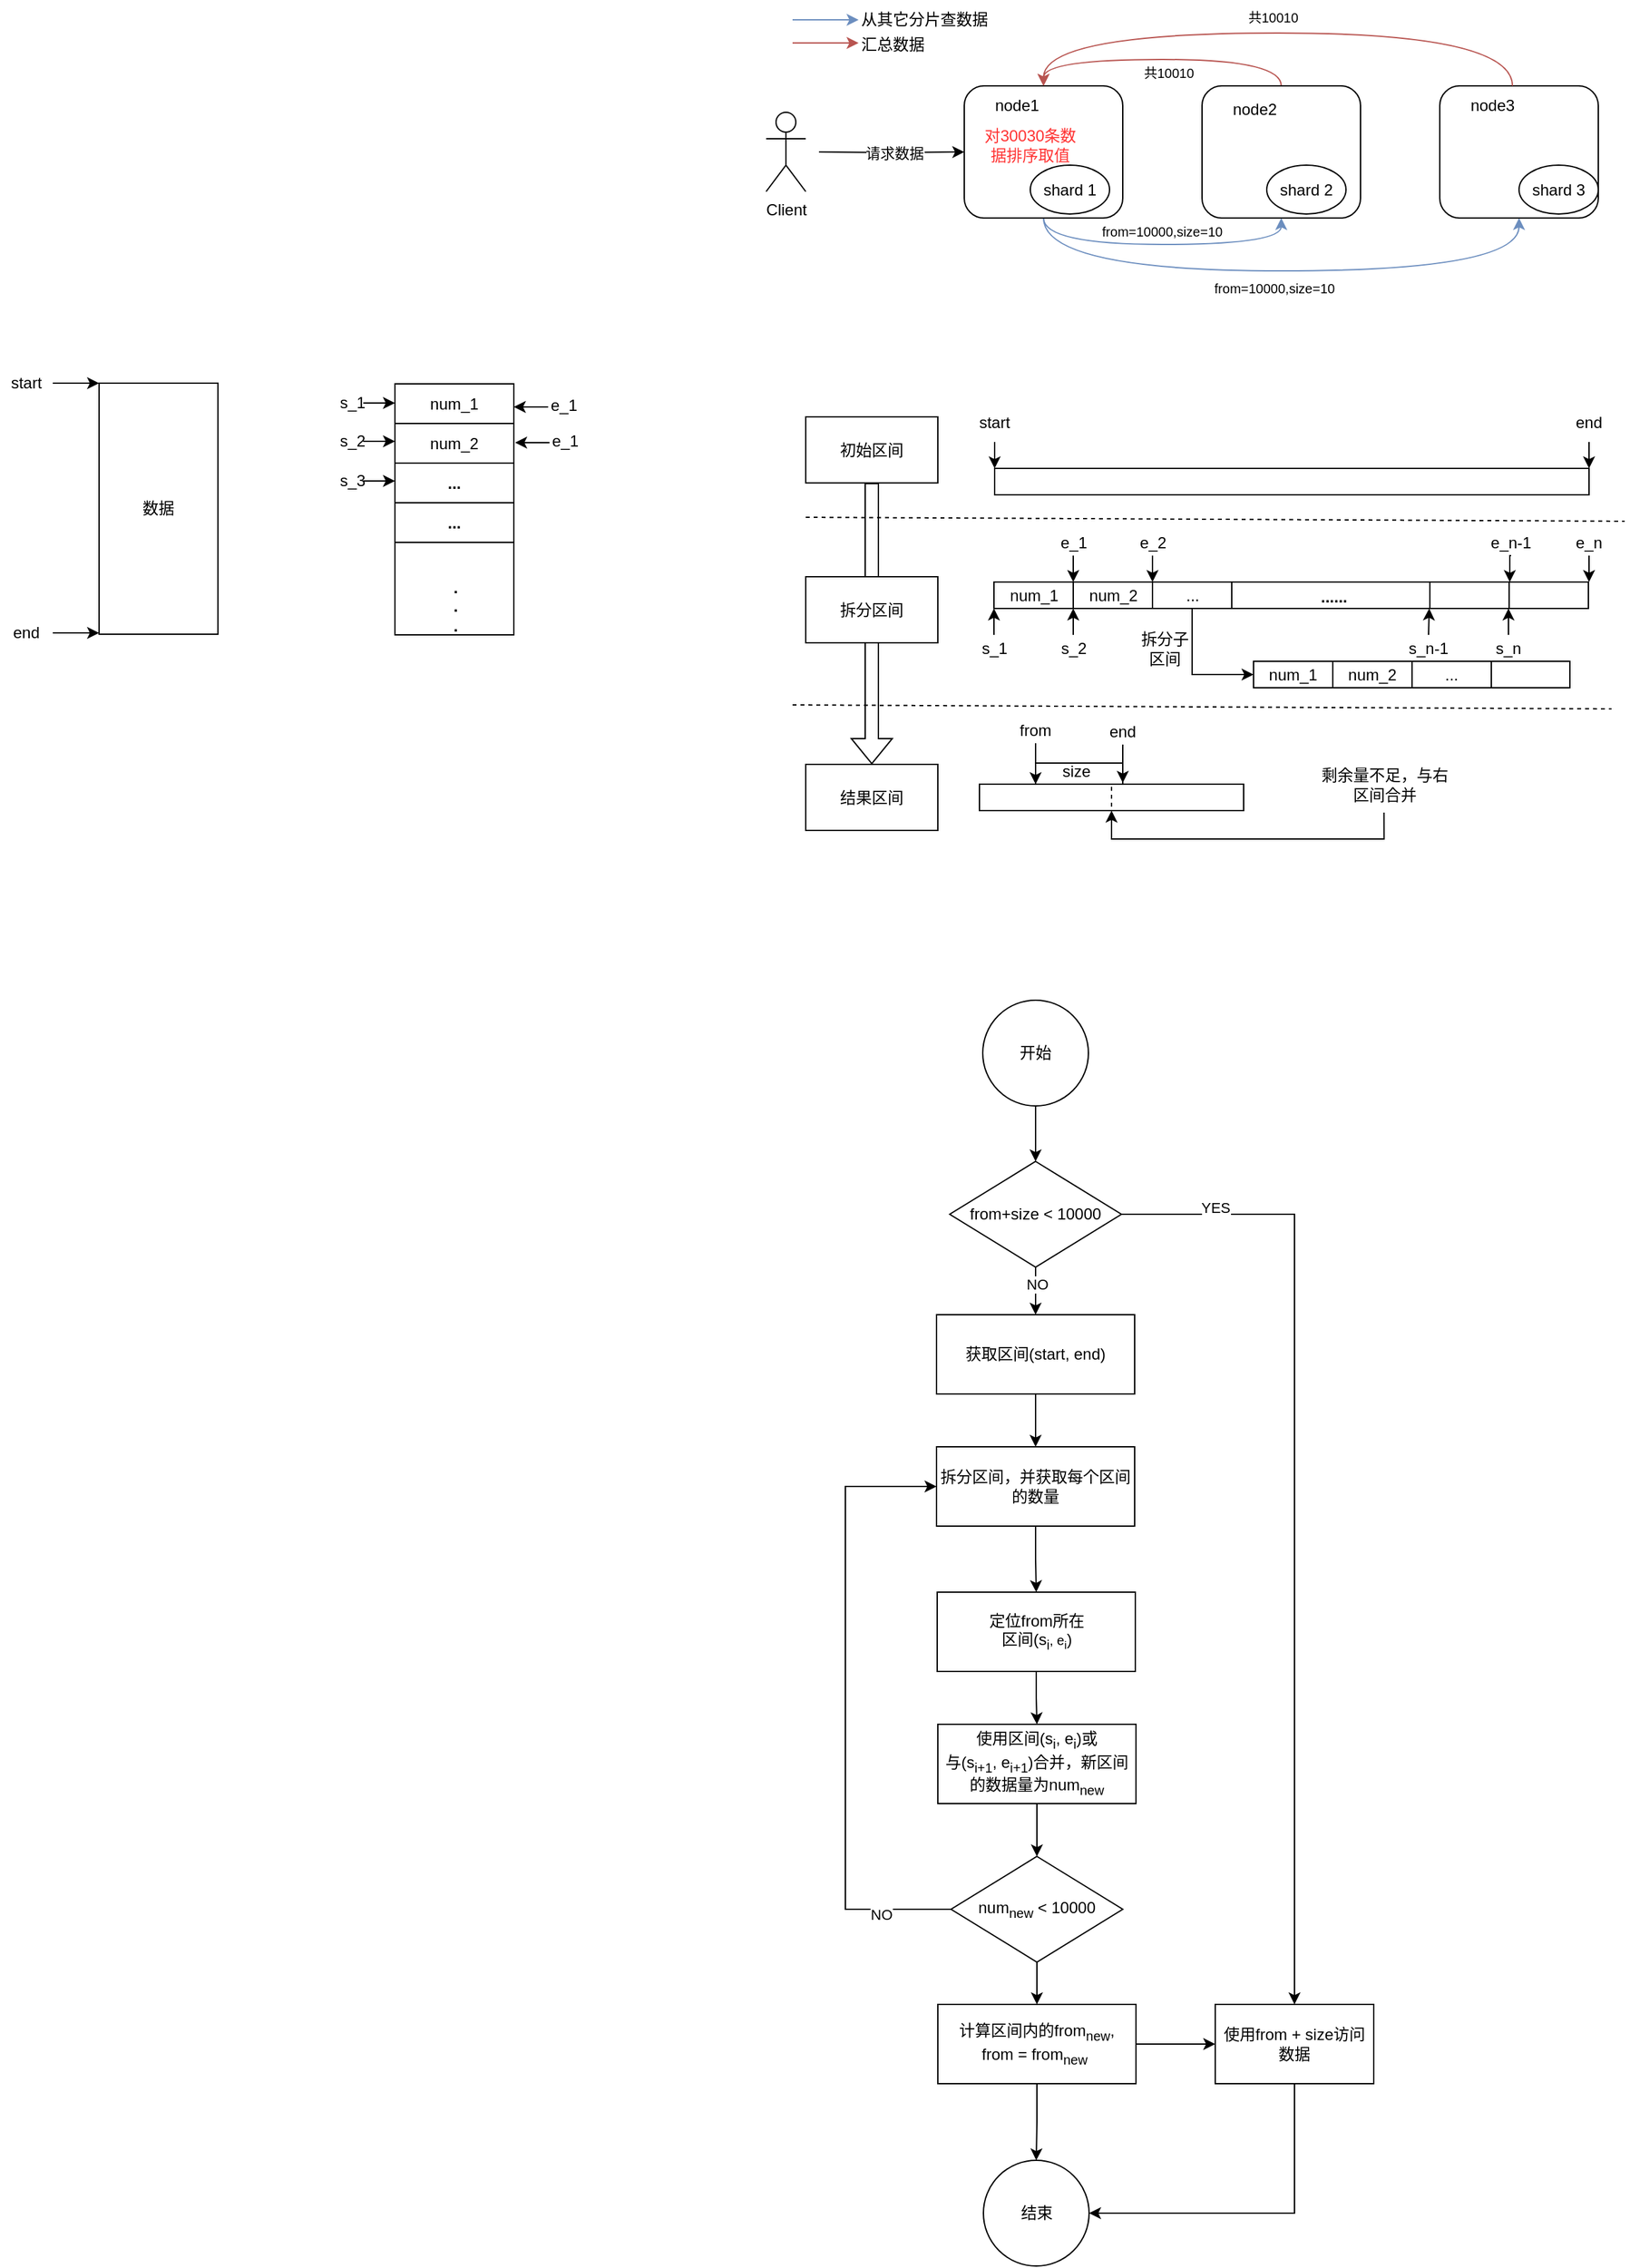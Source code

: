 <mxfile version="22.0.8" type="github">
  <diagram name="第 1 页" id="8FPrmTddwd09_mkY2v40">
    <mxGraphModel dx="2040" dy="789" grid="1" gridSize="10" guides="1" tooltips="1" connect="1" arrows="1" fold="1" page="1" pageScale="1" pageWidth="827" pageHeight="1169" math="0" shadow="0">
      <root>
        <mxCell id="0" />
        <mxCell id="1" parent="0" />
        <mxCell id="2IVX20pnwpZ9648MfqDt-58" value="" style="rounded=0;whiteSpace=wrap;html=1;dashed=1;" vertex="1" parent="1">
          <mxGeometry x="191.5" y="748.5" width="100" height="20" as="geometry" />
        </mxCell>
        <mxCell id="2IVX20pnwpZ9648MfqDt-52" value="" style="rounded=0;whiteSpace=wrap;html=1;fillColor=none;" vertex="1" parent="1">
          <mxGeometry x="191.5" y="748.5" width="200" height="20" as="geometry" />
        </mxCell>
        <mxCell id="2IVX20pnwpZ9648MfqDt-19" style="edgeStyle=orthogonalEdgeStyle;orthogonalLoop=1;jettySize=auto;html=1;exitX=0.5;exitY=1;exitDx=0;exitDy=0;entryX=0.5;entryY=1;entryDx=0;entryDy=0;curved=1;fillColor=#dae8fc;strokeColor=#6c8ebf;" edge="1" parent="1" source="2IVX20pnwpZ9648MfqDt-5" target="2IVX20pnwpZ9648MfqDt-9">
          <mxGeometry relative="1" as="geometry" />
        </mxCell>
        <mxCell id="2IVX20pnwpZ9648MfqDt-20" style="edgeStyle=orthogonalEdgeStyle;orthogonalLoop=1;jettySize=auto;html=1;exitX=0.5;exitY=1;exitDx=0;exitDy=0;entryX=0.5;entryY=1;entryDx=0;entryDy=0;curved=1;fillColor=#dae8fc;strokeColor=#6c8ebf;" edge="1" parent="1" source="2IVX20pnwpZ9648MfqDt-5" target="2IVX20pnwpZ9648MfqDt-12">
          <mxGeometry relative="1" as="geometry">
            <Array as="points">
              <mxPoint x="240" y="360" />
              <mxPoint x="600" y="360" />
            </Array>
          </mxGeometry>
        </mxCell>
        <mxCell id="2IVX20pnwpZ9648MfqDt-5" value="" style="rounded=1;whiteSpace=wrap;html=1;" vertex="1" parent="1">
          <mxGeometry x="180" y="220" width="120" height="100" as="geometry" />
        </mxCell>
        <mxCell id="2IVX20pnwpZ9648MfqDt-6" value="node1" style="text;html=1;strokeColor=none;fillColor=none;align=center;verticalAlign=middle;whiteSpace=wrap;rounded=0;" vertex="1" parent="1">
          <mxGeometry x="190" y="220" width="60" height="30" as="geometry" />
        </mxCell>
        <mxCell id="2IVX20pnwpZ9648MfqDt-21" style="edgeStyle=orthogonalEdgeStyle;orthogonalLoop=1;jettySize=auto;html=1;exitX=0.5;exitY=0;exitDx=0;exitDy=0;entryX=0.5;entryY=0;entryDx=0;entryDy=0;curved=1;fillColor=#f8cecc;strokeColor=#b85450;" edge="1" parent="1" source="2IVX20pnwpZ9648MfqDt-9" target="2IVX20pnwpZ9648MfqDt-5">
          <mxGeometry relative="1" as="geometry" />
        </mxCell>
        <mxCell id="2IVX20pnwpZ9648MfqDt-9" value="" style="rounded=1;whiteSpace=wrap;html=1;" vertex="1" parent="1">
          <mxGeometry x="360" y="220" width="120" height="100" as="geometry" />
        </mxCell>
        <mxCell id="2IVX20pnwpZ9648MfqDt-10" value="node2" style="text;html=1;strokeColor=none;fillColor=none;align=center;verticalAlign=middle;whiteSpace=wrap;rounded=0;" vertex="1" parent="1">
          <mxGeometry x="370" y="223" width="60" height="30" as="geometry" />
        </mxCell>
        <mxCell id="2IVX20pnwpZ9648MfqDt-12" value="" style="rounded=1;whiteSpace=wrap;html=1;" vertex="1" parent="1">
          <mxGeometry x="540" y="220" width="120" height="100" as="geometry" />
        </mxCell>
        <mxCell id="2IVX20pnwpZ9648MfqDt-22" style="edgeStyle=orthogonalEdgeStyle;orthogonalLoop=1;jettySize=auto;html=1;exitX=0.75;exitY=0;exitDx=0;exitDy=0;curved=1;fillColor=#f8cecc;strokeColor=#b85450;" edge="1" parent="1" source="2IVX20pnwpZ9648MfqDt-13">
          <mxGeometry relative="1" as="geometry">
            <mxPoint x="240" y="220" as="targetPoint" />
            <Array as="points">
              <mxPoint x="595" y="180" />
              <mxPoint x="240" y="180" />
            </Array>
          </mxGeometry>
        </mxCell>
        <mxCell id="2IVX20pnwpZ9648MfqDt-13" value="node3" style="text;html=1;strokeColor=none;fillColor=none;align=center;verticalAlign=middle;whiteSpace=wrap;rounded=0;" vertex="1" parent="1">
          <mxGeometry x="550" y="220" width="60" height="30" as="geometry" />
        </mxCell>
        <mxCell id="2IVX20pnwpZ9648MfqDt-16" style="edgeStyle=orthogonalEdgeStyle;rounded=0;orthogonalLoop=1;jettySize=auto;html=1;exitX=1;exitY=0.5;exitDx=0;exitDy=0;entryX=0;entryY=0.5;entryDx=0;entryDy=0;" edge="1" parent="1" target="2IVX20pnwpZ9648MfqDt-5">
          <mxGeometry relative="1" as="geometry">
            <mxPoint x="70" y="270" as="sourcePoint" />
          </mxGeometry>
        </mxCell>
        <mxCell id="2IVX20pnwpZ9648MfqDt-17" value="请求数据" style="edgeLabel;html=1;align=center;verticalAlign=middle;resizable=0;points=[];" vertex="1" connectable="0" parent="2IVX20pnwpZ9648MfqDt-16">
          <mxGeometry y="-1" relative="1" as="geometry">
            <mxPoint as="offset" />
          </mxGeometry>
        </mxCell>
        <mxCell id="2IVX20pnwpZ9648MfqDt-18" value="Client" style="shape=umlActor;verticalLabelPosition=bottom;verticalAlign=top;html=1;outlineConnect=0;" vertex="1" parent="1">
          <mxGeometry x="30" y="240" width="30" height="60" as="geometry" />
        </mxCell>
        <mxCell id="2IVX20pnwpZ9648MfqDt-26" style="edgeStyle=orthogonalEdgeStyle;rounded=0;orthogonalLoop=1;jettySize=auto;html=1;exitX=1;exitY=0;exitDx=0;exitDy=0;entryX=0;entryY=0;entryDx=0;entryDy=0;fillColor=#dae8fc;strokeColor=#6c8ebf;" edge="1" parent="1" source="2IVX20pnwpZ9648MfqDt-24" target="2IVX20pnwpZ9648MfqDt-25">
          <mxGeometry relative="1" as="geometry">
            <Array as="points">
              <mxPoint x="80" y="170" />
              <mxPoint x="80" y="170" />
            </Array>
          </mxGeometry>
        </mxCell>
        <mxCell id="2IVX20pnwpZ9648MfqDt-27" style="edgeStyle=orthogonalEdgeStyle;rounded=0;orthogonalLoop=1;jettySize=auto;html=1;exitX=1;exitY=0.25;exitDx=0;exitDy=0;entryX=0;entryY=0.25;entryDx=0;entryDy=0;fillColor=#f8cecc;strokeColor=#b85450;" edge="1" parent="1" source="2IVX20pnwpZ9648MfqDt-24" target="2IVX20pnwpZ9648MfqDt-25">
          <mxGeometry relative="1" as="geometry" />
        </mxCell>
        <mxCell id="2IVX20pnwpZ9648MfqDt-24" value="" style="rounded=0;whiteSpace=wrap;html=1;fillColor=none;strokeColor=none;" vertex="1" parent="1">
          <mxGeometry x="-20" y="170" width="70" height="70" as="geometry" />
        </mxCell>
        <mxCell id="2IVX20pnwpZ9648MfqDt-25" value="" style="rounded=0;whiteSpace=wrap;html=1;fillColor=none;strokeColor=none;" vertex="1" parent="1">
          <mxGeometry x="100" y="170" width="70" height="70" as="geometry" />
        </mxCell>
        <mxCell id="2IVX20pnwpZ9648MfqDt-29" value="从其它分片查数据" style="text;html=1;strokeColor=none;fillColor=none;align=left;verticalAlign=middle;whiteSpace=wrap;rounded=0;" vertex="1" parent="1">
          <mxGeometry x="100" y="155" width="110" height="30" as="geometry" />
        </mxCell>
        <mxCell id="2IVX20pnwpZ9648MfqDt-30" value="汇总数据" style="text;html=1;strokeColor=none;fillColor=none;align=left;verticalAlign=middle;whiteSpace=wrap;rounded=0;" vertex="1" parent="1">
          <mxGeometry x="100" y="174" width="110" height="30" as="geometry" />
        </mxCell>
        <mxCell id="2IVX20pnwpZ9648MfqDt-33" value="&lt;font style=&quot;font-size: 10px;&quot;&gt;from=10000,size=10&lt;/font&gt;" style="text;html=1;strokeColor=none;fillColor=none;align=center;verticalAlign=middle;whiteSpace=wrap;rounded=0;fontSize=10;" vertex="1" parent="1">
          <mxGeometry x="275" y="317" width="110" height="26" as="geometry" />
        </mxCell>
        <mxCell id="2IVX20pnwpZ9648MfqDt-34" value="&lt;font style=&quot;font-size: 10px;&quot;&gt;from=10000,size=10&lt;/font&gt;" style="text;html=1;strokeColor=none;fillColor=none;align=center;verticalAlign=middle;whiteSpace=wrap;rounded=0;fontSize=10;" vertex="1" parent="1">
          <mxGeometry x="360" y="360" width="110" height="26" as="geometry" />
        </mxCell>
        <mxCell id="2IVX20pnwpZ9648MfqDt-35" value="共10010" style="text;html=1;strokeColor=none;fillColor=none;align=center;verticalAlign=middle;whiteSpace=wrap;rounded=0;fontSize=10;" vertex="1" parent="1">
          <mxGeometry x="359" y="155" width="110" height="26" as="geometry" />
        </mxCell>
        <mxCell id="2IVX20pnwpZ9648MfqDt-36" value="&lt;font style=&quot;font-size: 10px;&quot;&gt;共10010&lt;/font&gt;" style="text;html=1;strokeColor=none;fillColor=none;align=center;verticalAlign=middle;whiteSpace=wrap;rounded=0;fontSize=10;" vertex="1" parent="1">
          <mxGeometry x="280" y="197" width="110" height="26" as="geometry" />
        </mxCell>
        <mxCell id="2IVX20pnwpZ9648MfqDt-37" value="shard 1" style="ellipse;whiteSpace=wrap;html=1;" vertex="1" parent="1">
          <mxGeometry x="230" y="280" width="60" height="37" as="geometry" />
        </mxCell>
        <mxCell id="2IVX20pnwpZ9648MfqDt-38" value="shard 2" style="ellipse;whiteSpace=wrap;html=1;" vertex="1" parent="1">
          <mxGeometry x="409" y="280" width="60" height="37" as="geometry" />
        </mxCell>
        <mxCell id="2IVX20pnwpZ9648MfqDt-39" value="shard 3" style="ellipse;whiteSpace=wrap;html=1;" vertex="1" parent="1">
          <mxGeometry x="600" y="280" width="60" height="37" as="geometry" />
        </mxCell>
        <mxCell id="2IVX20pnwpZ9648MfqDt-41" value="对30030条数据排序取值" style="text;html=1;strokeColor=none;fillColor=none;align=center;verticalAlign=middle;whiteSpace=wrap;rounded=0;fontColor=#FF3333;" vertex="1" parent="1">
          <mxGeometry x="190" y="250" width="80" height="30" as="geometry" />
        </mxCell>
        <mxCell id="2IVX20pnwpZ9648MfqDt-42" value="" style="rounded=0;whiteSpace=wrap;html=1;" vertex="1" parent="1">
          <mxGeometry x="203" y="509.5" width="450" height="20" as="geometry" />
        </mxCell>
        <mxCell id="2IVX20pnwpZ9648MfqDt-45" style="edgeStyle=orthogonalEdgeStyle;rounded=0;orthogonalLoop=1;jettySize=auto;html=1;exitX=0.5;exitY=1;exitDx=0;exitDy=0;entryX=0;entryY=0;entryDx=0;entryDy=0;" edge="1" parent="1" source="2IVX20pnwpZ9648MfqDt-43" target="2IVX20pnwpZ9648MfqDt-42">
          <mxGeometry relative="1" as="geometry" />
        </mxCell>
        <mxCell id="2IVX20pnwpZ9648MfqDt-43" value="start" style="text;html=1;strokeColor=none;fillColor=none;align=center;verticalAlign=middle;whiteSpace=wrap;rounded=0;" vertex="1" parent="1">
          <mxGeometry x="173" y="459.5" width="60" height="30" as="geometry" />
        </mxCell>
        <mxCell id="2IVX20pnwpZ9648MfqDt-46" style="edgeStyle=orthogonalEdgeStyle;rounded=0;orthogonalLoop=1;jettySize=auto;html=1;exitX=0.5;exitY=1;exitDx=0;exitDy=0;entryX=1;entryY=0;entryDx=0;entryDy=0;" edge="1" parent="1" source="2IVX20pnwpZ9648MfqDt-44" target="2IVX20pnwpZ9648MfqDt-42">
          <mxGeometry relative="1" as="geometry" />
        </mxCell>
        <mxCell id="2IVX20pnwpZ9648MfqDt-44" value="end" style="text;html=1;strokeColor=none;fillColor=none;align=center;verticalAlign=middle;whiteSpace=wrap;rounded=0;" vertex="1" parent="1">
          <mxGeometry x="623" y="459.5" width="60" height="30" as="geometry" />
        </mxCell>
        <mxCell id="2IVX20pnwpZ9648MfqDt-50" style="edgeStyle=orthogonalEdgeStyle;rounded=0;orthogonalLoop=1;jettySize=auto;html=1;exitX=0.5;exitY=1;exitDx=0;exitDy=0;entryX=1;entryY=0;entryDx=0;entryDy=0;" edge="1" parent="1" source="2IVX20pnwpZ9648MfqDt-51">
          <mxGeometry relative="1" as="geometry">
            <mxPoint x="653" y="595.5" as="targetPoint" />
          </mxGeometry>
        </mxCell>
        <mxCell id="2IVX20pnwpZ9648MfqDt-51" value="e_n" style="text;html=1;strokeColor=none;fillColor=none;align=center;verticalAlign=middle;whiteSpace=wrap;rounded=0;" vertex="1" parent="1">
          <mxGeometry x="623" y="555.5" width="60" height="20" as="geometry" />
        </mxCell>
        <mxCell id="2IVX20pnwpZ9648MfqDt-251" style="edgeStyle=orthogonalEdgeStyle;rounded=0;orthogonalLoop=1;jettySize=auto;html=1;exitX=0.5;exitY=1;exitDx=0;exitDy=0;entryX=0.5;entryY=1;entryDx=0;entryDy=0;" edge="1" parent="1" source="2IVX20pnwpZ9648MfqDt-57" target="2IVX20pnwpZ9648MfqDt-52">
          <mxGeometry relative="1" as="geometry" />
        </mxCell>
        <mxCell id="2IVX20pnwpZ9648MfqDt-57" value="剩余量不足，与右区间合并" style="text;html=1;strokeColor=none;fillColor=none;align=center;verticalAlign=middle;whiteSpace=wrap;rounded=0;" vertex="1" parent="1">
          <mxGeometry x="445.5" y="728.5" width="104.5" height="41.5" as="geometry" />
        </mxCell>
        <mxCell id="2IVX20pnwpZ9648MfqDt-64" style="edgeStyle=orthogonalEdgeStyle;rounded=0;orthogonalLoop=1;jettySize=auto;html=1;exitX=0.5;exitY=0;exitDx=0;exitDy=0;entryX=0;entryY=1;entryDx=0;entryDy=0;" edge="1" parent="1" source="2IVX20pnwpZ9648MfqDt-65">
          <mxGeometry relative="1" as="geometry">
            <mxPoint x="592" y="615.5" as="targetPoint" />
          </mxGeometry>
        </mxCell>
        <mxCell id="2IVX20pnwpZ9648MfqDt-65" value="s_n" style="text;html=1;strokeColor=none;fillColor=none;align=center;verticalAlign=middle;whiteSpace=wrap;rounded=0;" vertex="1" parent="1">
          <mxGeometry x="577" y="635.5" width="30" height="20" as="geometry" />
        </mxCell>
        <mxCell id="2IVX20pnwpZ9648MfqDt-72" style="edgeStyle=orthogonalEdgeStyle;rounded=0;orthogonalLoop=1;jettySize=auto;html=1;exitX=0.5;exitY=1;exitDx=0;exitDy=0;entryX=0;entryY=0;entryDx=0;entryDy=0;" edge="1" parent="1" source="2IVX20pnwpZ9648MfqDt-73">
          <mxGeometry relative="1" as="geometry">
            <mxPoint x="593" y="595.5" as="targetPoint" />
          </mxGeometry>
        </mxCell>
        <mxCell id="2IVX20pnwpZ9648MfqDt-73" value="e_n-1" style="text;html=1;strokeColor=none;fillColor=none;align=center;verticalAlign=middle;whiteSpace=wrap;rounded=0;" vertex="1" parent="1">
          <mxGeometry x="576" y="555.5" width="36" height="20" as="geometry" />
        </mxCell>
        <mxCell id="2IVX20pnwpZ9648MfqDt-78" value="数据" style="rounded=0;whiteSpace=wrap;html=1;" vertex="1" parent="1">
          <mxGeometry x="-475" y="445" width="90" height="190" as="geometry" />
        </mxCell>
        <mxCell id="2IVX20pnwpZ9648MfqDt-80" style="edgeStyle=orthogonalEdgeStyle;rounded=0;orthogonalLoop=1;jettySize=auto;html=1;exitX=1;exitY=0.5;exitDx=0;exitDy=0;entryX=0;entryY=0;entryDx=0;entryDy=0;" edge="1" parent="1" source="2IVX20pnwpZ9648MfqDt-79" target="2IVX20pnwpZ9648MfqDt-78">
          <mxGeometry relative="1" as="geometry" />
        </mxCell>
        <mxCell id="2IVX20pnwpZ9648MfqDt-79" value="start" style="text;html=1;strokeColor=none;fillColor=none;align=center;verticalAlign=middle;whiteSpace=wrap;rounded=0;" vertex="1" parent="1">
          <mxGeometry x="-550" y="430" width="40" height="30" as="geometry" />
        </mxCell>
        <mxCell id="2IVX20pnwpZ9648MfqDt-81" style="edgeStyle=orthogonalEdgeStyle;rounded=0;orthogonalLoop=1;jettySize=auto;html=1;exitX=1;exitY=0.5;exitDx=0;exitDy=0;entryX=0;entryY=0;entryDx=0;entryDy=0;" edge="1" parent="1" source="2IVX20pnwpZ9648MfqDt-82">
          <mxGeometry relative="1" as="geometry">
            <mxPoint x="-475" y="634" as="targetPoint" />
          </mxGeometry>
        </mxCell>
        <mxCell id="2IVX20pnwpZ9648MfqDt-82" value="end" style="text;html=1;strokeColor=none;fillColor=none;align=center;verticalAlign=middle;whiteSpace=wrap;rounded=0;" vertex="1" parent="1">
          <mxGeometry x="-550" y="619" width="40" height="30" as="geometry" />
        </mxCell>
        <mxCell id="2IVX20pnwpZ9648MfqDt-83" value="" style="rounded=0;whiteSpace=wrap;html=1;" vertex="1" parent="1">
          <mxGeometry x="-251" y="445.5" width="90" height="190" as="geometry" />
        </mxCell>
        <mxCell id="2IVX20pnwpZ9648MfqDt-90" value="num_1" style="rounded=0;whiteSpace=wrap;html=1;" vertex="1" parent="1">
          <mxGeometry x="-251" y="445.5" width="90" height="30" as="geometry" />
        </mxCell>
        <mxCell id="2IVX20pnwpZ9648MfqDt-93" value="e_1" style="text;html=1;strokeColor=none;fillColor=none;align=center;verticalAlign=middle;whiteSpace=wrap;rounded=0;" vertex="1" parent="1">
          <mxGeometry x="-135" y="452" width="24" height="20" as="geometry" />
        </mxCell>
        <mxCell id="2IVX20pnwpZ9648MfqDt-94" style="edgeStyle=orthogonalEdgeStyle;rounded=0;orthogonalLoop=1;jettySize=auto;html=1;entryX=1;entryY=0.118;entryDx=0;entryDy=0;entryPerimeter=0;" edge="1" parent="1">
          <mxGeometry relative="1" as="geometry">
            <mxPoint x="-135" y="463" as="sourcePoint" />
            <mxPoint x="-161" y="462.92" as="targetPoint" />
          </mxGeometry>
        </mxCell>
        <mxCell id="2IVX20pnwpZ9648MfqDt-95" value="num_2" style="rounded=0;whiteSpace=wrap;html=1;" vertex="1" parent="1">
          <mxGeometry x="-251" y="475.5" width="90" height="30" as="geometry" />
        </mxCell>
        <mxCell id="2IVX20pnwpZ9648MfqDt-102" value="..." style="rounded=0;whiteSpace=wrap;html=1;fontStyle=1" vertex="1" parent="1">
          <mxGeometry x="-251" y="505.5" width="90" height="30" as="geometry" />
        </mxCell>
        <mxCell id="2IVX20pnwpZ9648MfqDt-103" value=".&lt;br&gt;.&lt;br&gt;." style="text;html=1;strokeColor=none;fillColor=none;align=center;verticalAlign=middle;whiteSpace=wrap;rounded=0;fontStyle=1" vertex="1" parent="1">
          <mxGeometry x="-235" y="599" width="60" height="30" as="geometry" />
        </mxCell>
        <mxCell id="2IVX20pnwpZ9648MfqDt-104" value="..." style="rounded=0;whiteSpace=wrap;html=1;fontStyle=1" vertex="1" parent="1">
          <mxGeometry x="-251" y="535.5" width="90" height="30" as="geometry" />
        </mxCell>
        <mxCell id="2IVX20pnwpZ9648MfqDt-84" style="edgeStyle=orthogonalEdgeStyle;rounded=0;orthogonalLoop=1;jettySize=auto;html=1;entryX=0;entryY=0;entryDx=0;entryDy=0;jumpSize=4;" edge="1" parent="1">
          <mxGeometry relative="1" as="geometry">
            <mxPoint x="-275" y="460" as="sourcePoint" />
            <mxPoint x="-251" y="459.5" as="targetPoint" />
          </mxGeometry>
        </mxCell>
        <mxCell id="2IVX20pnwpZ9648MfqDt-85" value="s_1" style="text;html=1;strokeColor=none;fillColor=none;align=center;verticalAlign=middle;whiteSpace=wrap;rounded=0;container=0;" vertex="1" parent="1">
          <mxGeometry x="-295" y="444.5" width="24" height="30" as="geometry" />
        </mxCell>
        <mxCell id="2IVX20pnwpZ9648MfqDt-106" style="edgeStyle=orthogonalEdgeStyle;rounded=0;orthogonalLoop=1;jettySize=auto;html=1;entryX=0;entryY=0;entryDx=0;entryDy=0;jumpSize=4;" edge="1" parent="1">
          <mxGeometry relative="1" as="geometry">
            <mxPoint x="-275" y="489" as="sourcePoint" />
            <mxPoint x="-251" y="489" as="targetPoint" />
          </mxGeometry>
        </mxCell>
        <mxCell id="2IVX20pnwpZ9648MfqDt-107" value="s_2" style="text;html=1;strokeColor=none;fillColor=none;align=center;verticalAlign=middle;whiteSpace=wrap;rounded=0;container=0;" vertex="1" parent="1">
          <mxGeometry x="-295" y="473.5" width="24" height="30" as="geometry" />
        </mxCell>
        <mxCell id="2IVX20pnwpZ9648MfqDt-108" style="edgeStyle=orthogonalEdgeStyle;rounded=0;orthogonalLoop=1;jettySize=auto;html=1;entryX=0;entryY=0;entryDx=0;entryDy=0;jumpSize=4;" edge="1" parent="1">
          <mxGeometry relative="1" as="geometry">
            <mxPoint x="-275" y="519" as="sourcePoint" />
            <mxPoint x="-251" y="519" as="targetPoint" />
          </mxGeometry>
        </mxCell>
        <mxCell id="2IVX20pnwpZ9648MfqDt-109" value="s_3" style="text;html=1;strokeColor=none;fillColor=none;align=center;verticalAlign=middle;whiteSpace=wrap;rounded=0;container=0;" vertex="1" parent="1">
          <mxGeometry x="-295" y="503.5" width="24" height="30" as="geometry" />
        </mxCell>
        <mxCell id="2IVX20pnwpZ9648MfqDt-110" value="e_1" style="text;html=1;strokeColor=none;fillColor=none;align=center;verticalAlign=middle;whiteSpace=wrap;rounded=0;" vertex="1" parent="1">
          <mxGeometry x="-134" y="479" width="24" height="20" as="geometry" />
        </mxCell>
        <mxCell id="2IVX20pnwpZ9648MfqDt-111" style="edgeStyle=orthogonalEdgeStyle;rounded=0;orthogonalLoop=1;jettySize=auto;html=1;entryX=1;entryY=0.118;entryDx=0;entryDy=0;entryPerimeter=0;" edge="1" parent="1">
          <mxGeometry relative="1" as="geometry">
            <mxPoint x="-134" y="490" as="sourcePoint" />
            <mxPoint x="-160" y="489.92" as="targetPoint" />
          </mxGeometry>
        </mxCell>
        <mxCell id="2IVX20pnwpZ9648MfqDt-112" style="edgeStyle=orthogonalEdgeStyle;rounded=0;orthogonalLoop=1;jettySize=auto;html=1;exitX=0.5;exitY=0;exitDx=0;exitDy=0;entryX=0;entryY=1;entryDx=0;entryDy=0;" edge="1" parent="1" source="2IVX20pnwpZ9648MfqDt-113">
          <mxGeometry relative="1" as="geometry">
            <mxPoint x="532" y="615.5" as="targetPoint" />
          </mxGeometry>
        </mxCell>
        <mxCell id="2IVX20pnwpZ9648MfqDt-113" value="s_n-1" style="text;html=1;strokeColor=none;fillColor=none;align=center;verticalAlign=middle;whiteSpace=wrap;rounded=0;" vertex="1" parent="1">
          <mxGeometry x="514" y="635.5" width="35" height="20" as="geometry" />
        </mxCell>
        <mxCell id="2IVX20pnwpZ9648MfqDt-114" value="" style="rounded=0;whiteSpace=wrap;html=1;" vertex="1" parent="1">
          <mxGeometry x="202.5" y="595.5" width="450" height="20" as="geometry" />
        </mxCell>
        <mxCell id="2IVX20pnwpZ9648MfqDt-117" value="num_1" style="rounded=0;whiteSpace=wrap;html=1;" vertex="1" parent="1">
          <mxGeometry x="202.5" y="595.5" width="60" height="20" as="geometry" />
        </mxCell>
        <mxCell id="2IVX20pnwpZ9648MfqDt-118" style="edgeStyle=orthogonalEdgeStyle;rounded=0;orthogonalLoop=1;jettySize=auto;html=1;exitX=0.5;exitY=0;exitDx=0;exitDy=0;entryX=0;entryY=1;entryDx=0;entryDy=0;" edge="1" parent="1" source="2IVX20pnwpZ9648MfqDt-119" target="2IVX20pnwpZ9648MfqDt-117">
          <mxGeometry relative="1" as="geometry" />
        </mxCell>
        <mxCell id="2IVX20pnwpZ9648MfqDt-119" value="s_1" style="text;html=1;strokeColor=none;fillColor=none;align=center;verticalAlign=middle;whiteSpace=wrap;rounded=0;" vertex="1" parent="1">
          <mxGeometry x="187.5" y="635.5" width="30" height="20" as="geometry" />
        </mxCell>
        <mxCell id="2IVX20pnwpZ9648MfqDt-120" style="edgeStyle=orthogonalEdgeStyle;rounded=0;orthogonalLoop=1;jettySize=auto;html=1;exitX=0.5;exitY=0;exitDx=0;exitDy=0;entryX=0;entryY=1;entryDx=0;entryDy=0;" edge="1" parent="1" source="2IVX20pnwpZ9648MfqDt-121">
          <mxGeometry relative="1" as="geometry">
            <mxPoint x="262.5" y="615.5" as="targetPoint" />
          </mxGeometry>
        </mxCell>
        <mxCell id="2IVX20pnwpZ9648MfqDt-121" value="s_2" style="text;html=1;strokeColor=none;fillColor=none;align=center;verticalAlign=middle;whiteSpace=wrap;rounded=0;" vertex="1" parent="1">
          <mxGeometry x="247.5" y="635.5" width="30" height="20" as="geometry" />
        </mxCell>
        <mxCell id="2IVX20pnwpZ9648MfqDt-122" value="num_2" style="rounded=0;whiteSpace=wrap;html=1;" vertex="1" parent="1">
          <mxGeometry x="262.5" y="595.5" width="60" height="20" as="geometry" />
        </mxCell>
        <mxCell id="2IVX20pnwpZ9648MfqDt-123" style="edgeStyle=orthogonalEdgeStyle;rounded=0;orthogonalLoop=1;jettySize=auto;html=1;exitX=0.5;exitY=1;exitDx=0;exitDy=0;entryX=0;entryY=0;entryDx=0;entryDy=0;" edge="1" parent="1" source="2IVX20pnwpZ9648MfqDt-124">
          <mxGeometry relative="1" as="geometry">
            <mxPoint x="262.5" y="595.5" as="targetPoint" />
          </mxGeometry>
        </mxCell>
        <mxCell id="2IVX20pnwpZ9648MfqDt-124" value="e_1" style="text;html=1;strokeColor=none;fillColor=none;align=center;verticalAlign=middle;whiteSpace=wrap;rounded=0;" vertex="1" parent="1">
          <mxGeometry x="252.5" y="555.5" width="20" height="20" as="geometry" />
        </mxCell>
        <mxCell id="2IVX20pnwpZ9648MfqDt-125" style="edgeStyle=orthogonalEdgeStyle;rounded=0;orthogonalLoop=1;jettySize=auto;html=1;exitX=0.5;exitY=1;exitDx=0;exitDy=0;entryX=0;entryY=0;entryDx=0;entryDy=0;" edge="1" parent="1" source="2IVX20pnwpZ9648MfqDt-126">
          <mxGeometry relative="1" as="geometry">
            <mxPoint x="322.5" y="595.5" as="targetPoint" />
          </mxGeometry>
        </mxCell>
        <mxCell id="2IVX20pnwpZ9648MfqDt-126" value="e_2" style="text;html=1;strokeColor=none;fillColor=none;align=center;verticalAlign=middle;whiteSpace=wrap;rounded=0;" vertex="1" parent="1">
          <mxGeometry x="312.5" y="555.5" width="20" height="20" as="geometry" />
        </mxCell>
        <mxCell id="2IVX20pnwpZ9648MfqDt-130" value="&lt;b style=&quot;font-size: 12px;&quot;&gt;......&lt;/b&gt;" style="text;html=1;strokeColor=none;fillColor=none;align=center;verticalAlign=middle;whiteSpace=wrap;rounded=0;fontSize=12;" vertex="1" parent="1">
          <mxGeometry x="430" y="591.5" width="60" height="30" as="geometry" />
        </mxCell>
        <mxCell id="2IVX20pnwpZ9648MfqDt-133" value="" style="rounded=0;whiteSpace=wrap;html=1;" vertex="1" parent="1">
          <mxGeometry x="532.5" y="595.5" width="60" height="20" as="geometry" />
        </mxCell>
        <mxCell id="2IVX20pnwpZ9648MfqDt-142" style="edgeStyle=orthogonalEdgeStyle;rounded=0;orthogonalLoop=1;jettySize=auto;html=1;exitX=0.5;exitY=1;exitDx=0;exitDy=0;entryX=0;entryY=0.5;entryDx=0;entryDy=0;" edge="1" parent="1" source="2IVX20pnwpZ9648MfqDt-136" target="2IVX20pnwpZ9648MfqDt-138">
          <mxGeometry relative="1" as="geometry" />
        </mxCell>
        <mxCell id="2IVX20pnwpZ9648MfqDt-136" value="..." style="rounded=0;whiteSpace=wrap;html=1;" vertex="1" parent="1">
          <mxGeometry x="322.5" y="595.5" width="60" height="20" as="geometry" />
        </mxCell>
        <mxCell id="2IVX20pnwpZ9648MfqDt-138" value="num_1" style="rounded=0;whiteSpace=wrap;html=1;" vertex="1" parent="1">
          <mxGeometry x="399" y="655.5" width="60" height="20" as="geometry" />
        </mxCell>
        <mxCell id="2IVX20pnwpZ9648MfqDt-139" value="num_2" style="rounded=0;whiteSpace=wrap;html=1;" vertex="1" parent="1">
          <mxGeometry x="459" y="655.5" width="60" height="20" as="geometry" />
        </mxCell>
        <mxCell id="2IVX20pnwpZ9648MfqDt-140" value="" style="rounded=0;whiteSpace=wrap;html=1;" vertex="1" parent="1">
          <mxGeometry x="578.5" y="655.5" width="60" height="20" as="geometry" />
        </mxCell>
        <mxCell id="2IVX20pnwpZ9648MfqDt-141" value="..." style="rounded=0;whiteSpace=wrap;html=1;" vertex="1" parent="1">
          <mxGeometry x="519" y="655.5" width="60" height="20" as="geometry" />
        </mxCell>
        <mxCell id="2IVX20pnwpZ9648MfqDt-147" value="拆分子区间" style="text;html=1;strokeColor=none;fillColor=none;align=center;verticalAlign=middle;whiteSpace=wrap;rounded=0;" vertex="1" parent="1">
          <mxGeometry x="312" y="630.5" width="40" height="30" as="geometry" />
        </mxCell>
        <mxCell id="2IVX20pnwpZ9648MfqDt-203" style="edgeStyle=orthogonalEdgeStyle;rounded=0;orthogonalLoop=1;jettySize=auto;html=1;exitX=0.5;exitY=1;exitDx=0;exitDy=0;entryX=0.5;entryY=0;entryDx=0;entryDy=0;shape=flexArrow;" edge="1" parent="1" source="2IVX20pnwpZ9648MfqDt-200" target="2IVX20pnwpZ9648MfqDt-202">
          <mxGeometry relative="1" as="geometry" />
        </mxCell>
        <mxCell id="2IVX20pnwpZ9648MfqDt-200" value="初始区间" style="rounded=0;whiteSpace=wrap;html=1;" vertex="1" parent="1">
          <mxGeometry x="60" y="470.5" width="100" height="50" as="geometry" />
        </mxCell>
        <mxCell id="2IVX20pnwpZ9648MfqDt-201" value="拆分区间" style="rounded=0;whiteSpace=wrap;html=1;" vertex="1" parent="1">
          <mxGeometry x="60" y="591.5" width="100" height="50" as="geometry" />
        </mxCell>
        <mxCell id="2IVX20pnwpZ9648MfqDt-202" value="结果区间" style="rounded=0;whiteSpace=wrap;html=1;" vertex="1" parent="1">
          <mxGeometry x="60" y="733.5" width="100" height="50" as="geometry" />
        </mxCell>
        <mxCell id="2IVX20pnwpZ9648MfqDt-205" value="" style="endArrow=none;html=1;rounded=0;dashed=1;" edge="1" parent="1">
          <mxGeometry width="50" height="50" relative="1" as="geometry">
            <mxPoint x="60" y="546.5" as="sourcePoint" />
            <mxPoint x="680" y="549.5" as="targetPoint" />
          </mxGeometry>
        </mxCell>
        <mxCell id="2IVX20pnwpZ9648MfqDt-206" value="" style="endArrow=none;html=1;rounded=0;dashed=1;" edge="1" parent="1">
          <mxGeometry width="50" height="50" relative="1" as="geometry">
            <mxPoint x="50" y="688.5" as="sourcePoint" />
            <mxPoint x="670" y="691.5" as="targetPoint" />
          </mxGeometry>
        </mxCell>
        <mxCell id="2IVX20pnwpZ9648MfqDt-230" style="edgeStyle=orthogonalEdgeStyle;rounded=0;orthogonalLoop=1;jettySize=auto;html=1;exitX=0.5;exitY=1;exitDx=0;exitDy=0;" edge="1" parent="1" source="2IVX20pnwpZ9648MfqDt-218" target="2IVX20pnwpZ9648MfqDt-219">
          <mxGeometry relative="1" as="geometry" />
        </mxCell>
        <mxCell id="2IVX20pnwpZ9648MfqDt-218" value="开始" style="ellipse;whiteSpace=wrap;html=1;aspect=fixed;" vertex="1" parent="1">
          <mxGeometry x="194" y="912" width="80" height="80" as="geometry" />
        </mxCell>
        <mxCell id="2IVX20pnwpZ9648MfqDt-231" style="edgeStyle=orthogonalEdgeStyle;rounded=0;orthogonalLoop=1;jettySize=auto;html=1;exitX=0.5;exitY=1;exitDx=0;exitDy=0;entryX=0.5;entryY=0;entryDx=0;entryDy=0;" edge="1" parent="1" source="2IVX20pnwpZ9648MfqDt-219" target="2IVX20pnwpZ9648MfqDt-223">
          <mxGeometry relative="1" as="geometry" />
        </mxCell>
        <mxCell id="2IVX20pnwpZ9648MfqDt-240" value="NO" style="edgeLabel;html=1;align=center;verticalAlign=middle;resizable=0;points=[];" vertex="1" connectable="0" parent="2IVX20pnwpZ9648MfqDt-231">
          <mxGeometry x="-0.278" y="1" relative="1" as="geometry">
            <mxPoint as="offset" />
          </mxGeometry>
        </mxCell>
        <mxCell id="2IVX20pnwpZ9648MfqDt-238" style="edgeStyle=orthogonalEdgeStyle;rounded=0;orthogonalLoop=1;jettySize=auto;html=1;exitX=1;exitY=0.5;exitDx=0;exitDy=0;entryX=0.5;entryY=0;entryDx=0;entryDy=0;" edge="1" parent="1" source="2IVX20pnwpZ9648MfqDt-219" target="2IVX20pnwpZ9648MfqDt-221">
          <mxGeometry relative="1" as="geometry" />
        </mxCell>
        <mxCell id="2IVX20pnwpZ9648MfqDt-239" value="YES" style="edgeLabel;html=1;align=center;verticalAlign=middle;resizable=0;points=[];" vertex="1" connectable="0" parent="2IVX20pnwpZ9648MfqDt-238">
          <mxGeometry x="-0.805" y="5" relative="1" as="geometry">
            <mxPoint as="offset" />
          </mxGeometry>
        </mxCell>
        <mxCell id="2IVX20pnwpZ9648MfqDt-219" value="from+size &amp;lt; 10000" style="rhombus;whiteSpace=wrap;html=1;" vertex="1" parent="1">
          <mxGeometry x="169" y="1034" width="130" height="80" as="geometry" />
        </mxCell>
        <mxCell id="2IVX20pnwpZ9648MfqDt-245" style="edgeStyle=orthogonalEdgeStyle;rounded=0;orthogonalLoop=1;jettySize=auto;html=1;exitX=0.5;exitY=1;exitDx=0;exitDy=0;entryX=1;entryY=0.5;entryDx=0;entryDy=0;" edge="1" parent="1" source="2IVX20pnwpZ9648MfqDt-221" target="2IVX20pnwpZ9648MfqDt-222">
          <mxGeometry relative="1" as="geometry" />
        </mxCell>
        <mxCell id="2IVX20pnwpZ9648MfqDt-221" value="使用from + size访问数据" style="rounded=0;whiteSpace=wrap;html=1;" vertex="1" parent="1">
          <mxGeometry x="370" y="1672" width="120" height="60" as="geometry" />
        </mxCell>
        <mxCell id="2IVX20pnwpZ9648MfqDt-222" value="结束" style="ellipse;whiteSpace=wrap;html=1;aspect=fixed;" vertex="1" parent="1">
          <mxGeometry x="194.5" y="1790" width="80" height="80" as="geometry" />
        </mxCell>
        <mxCell id="2IVX20pnwpZ9648MfqDt-232" style="edgeStyle=orthogonalEdgeStyle;rounded=0;orthogonalLoop=1;jettySize=auto;html=1;exitX=0.5;exitY=1;exitDx=0;exitDy=0;" edge="1" parent="1" source="2IVX20pnwpZ9648MfqDt-223" target="2IVX20pnwpZ9648MfqDt-224">
          <mxGeometry relative="1" as="geometry" />
        </mxCell>
        <mxCell id="2IVX20pnwpZ9648MfqDt-223" value="获取区间(start, end)" style="rounded=0;whiteSpace=wrap;html=1;" vertex="1" parent="1">
          <mxGeometry x="159" y="1150" width="150" height="60" as="geometry" />
        </mxCell>
        <mxCell id="2IVX20pnwpZ9648MfqDt-233" style="edgeStyle=orthogonalEdgeStyle;rounded=0;orthogonalLoop=1;jettySize=auto;html=1;exitX=0.5;exitY=1;exitDx=0;exitDy=0;" edge="1" parent="1" source="2IVX20pnwpZ9648MfqDt-224" target="2IVX20pnwpZ9648MfqDt-225">
          <mxGeometry relative="1" as="geometry" />
        </mxCell>
        <mxCell id="2IVX20pnwpZ9648MfqDt-224" value="拆分区间，并获取每个区间的数量" style="rounded=0;whiteSpace=wrap;html=1;" vertex="1" parent="1">
          <mxGeometry x="159" y="1250" width="150" height="60" as="geometry" />
        </mxCell>
        <mxCell id="2IVX20pnwpZ9648MfqDt-234" style="edgeStyle=orthogonalEdgeStyle;rounded=0;orthogonalLoop=1;jettySize=auto;html=1;exitX=0.5;exitY=1;exitDx=0;exitDy=0;" edge="1" parent="1" source="2IVX20pnwpZ9648MfqDt-225" target="2IVX20pnwpZ9648MfqDt-226">
          <mxGeometry relative="1" as="geometry" />
        </mxCell>
        <mxCell id="2IVX20pnwpZ9648MfqDt-225" value="定位from所在&lt;br&gt;区间(s&lt;sub&gt;i&lt;/sub&gt;&lt;span style=&quot;font-size: 10px;&quot;&gt;, e&lt;sub&gt;i&lt;/sub&gt;&lt;/span&gt;)" style="rounded=0;whiteSpace=wrap;html=1;" vertex="1" parent="1">
          <mxGeometry x="159.5" y="1360" width="150" height="60" as="geometry" />
        </mxCell>
        <mxCell id="2IVX20pnwpZ9648MfqDt-235" style="edgeStyle=orthogonalEdgeStyle;rounded=0;orthogonalLoop=1;jettySize=auto;html=1;exitX=0.5;exitY=1;exitDx=0;exitDy=0;" edge="1" parent="1" source="2IVX20pnwpZ9648MfqDt-226" target="2IVX20pnwpZ9648MfqDt-227">
          <mxGeometry relative="1" as="geometry" />
        </mxCell>
        <mxCell id="2IVX20pnwpZ9648MfqDt-226" value="使用区间(s&lt;sub style=&quot;border-color: var(--border-color);&quot;&gt;i&lt;/sub&gt;, e&lt;sub style=&quot;border-color: var(--border-color);&quot;&gt;i&lt;/sub&gt;)或&lt;br&gt;与(s&lt;sub style=&quot;border-color: var(--border-color);&quot;&gt;i+1&lt;/sub&gt;, e&lt;sub style=&quot;border-color: var(--border-color);&quot;&gt;i+1&lt;/sub&gt;)合并，新区间的数据量为num&lt;sub&gt;new&lt;/sub&gt;" style="rounded=0;whiteSpace=wrap;html=1;" vertex="1" parent="1">
          <mxGeometry x="160" y="1460" width="150" height="60" as="geometry" />
        </mxCell>
        <mxCell id="2IVX20pnwpZ9648MfqDt-236" style="edgeStyle=orthogonalEdgeStyle;rounded=0;orthogonalLoop=1;jettySize=auto;html=1;exitX=0;exitY=0.5;exitDx=0;exitDy=0;entryX=0;entryY=0.5;entryDx=0;entryDy=0;" edge="1" parent="1" source="2IVX20pnwpZ9648MfqDt-227" target="2IVX20pnwpZ9648MfqDt-224">
          <mxGeometry relative="1" as="geometry">
            <Array as="points">
              <mxPoint x="90" y="1600" />
              <mxPoint x="90" y="1280" />
            </Array>
          </mxGeometry>
        </mxCell>
        <mxCell id="2IVX20pnwpZ9648MfqDt-237" value="NO" style="edgeLabel;html=1;align=center;verticalAlign=middle;resizable=0;points=[];" vertex="1" connectable="0" parent="2IVX20pnwpZ9648MfqDt-236">
          <mxGeometry x="-0.774" y="4" relative="1" as="geometry">
            <mxPoint as="offset" />
          </mxGeometry>
        </mxCell>
        <mxCell id="2IVX20pnwpZ9648MfqDt-242" style="edgeStyle=orthogonalEdgeStyle;rounded=0;orthogonalLoop=1;jettySize=auto;html=1;exitX=0.5;exitY=1;exitDx=0;exitDy=0;entryX=0.5;entryY=0;entryDx=0;entryDy=0;" edge="1" parent="1" source="2IVX20pnwpZ9648MfqDt-227" target="2IVX20pnwpZ9648MfqDt-241">
          <mxGeometry relative="1" as="geometry" />
        </mxCell>
        <mxCell id="2IVX20pnwpZ9648MfqDt-227" value="num&lt;sub&gt;new&lt;/sub&gt; &amp;lt; 10000" style="rhombus;whiteSpace=wrap;html=1;" vertex="1" parent="1">
          <mxGeometry x="170" y="1560" width="130" height="80" as="geometry" />
        </mxCell>
        <mxCell id="2IVX20pnwpZ9648MfqDt-243" style="edgeStyle=orthogonalEdgeStyle;rounded=0;orthogonalLoop=1;jettySize=auto;html=1;exitX=1;exitY=0.5;exitDx=0;exitDy=0;entryX=0;entryY=0.5;entryDx=0;entryDy=0;" edge="1" parent="1" source="2IVX20pnwpZ9648MfqDt-241" target="2IVX20pnwpZ9648MfqDt-221">
          <mxGeometry relative="1" as="geometry" />
        </mxCell>
        <mxCell id="2IVX20pnwpZ9648MfqDt-244" style="edgeStyle=orthogonalEdgeStyle;rounded=0;orthogonalLoop=1;jettySize=auto;html=1;exitX=0.5;exitY=1;exitDx=0;exitDy=0;" edge="1" parent="1" source="2IVX20pnwpZ9648MfqDt-241" target="2IVX20pnwpZ9648MfqDt-222">
          <mxGeometry relative="1" as="geometry" />
        </mxCell>
        <mxCell id="2IVX20pnwpZ9648MfqDt-241" value="计算区间内的from&lt;sub&gt;new&lt;/sub&gt;,&lt;br&gt;from = from&lt;sub&gt;new&lt;/sub&gt;&amp;nbsp;" style="rounded=0;whiteSpace=wrap;html=1;" vertex="1" parent="1">
          <mxGeometry x="160" y="1672" width="150" height="60" as="geometry" />
        </mxCell>
        <mxCell id="2IVX20pnwpZ9648MfqDt-247" style="edgeStyle=orthogonalEdgeStyle;rounded=0;orthogonalLoop=1;jettySize=auto;html=1;exitX=0.5;exitY=1;exitDx=0;exitDy=0;entryX=1;entryY=0;entryDx=0;entryDy=0;" edge="1" parent="1" source="2IVX20pnwpZ9648MfqDt-248">
          <mxGeometry relative="1" as="geometry">
            <mxPoint x="234" y="748.5" as="targetPoint" />
          </mxGeometry>
        </mxCell>
        <mxCell id="2IVX20pnwpZ9648MfqDt-248" value="from" style="text;html=1;strokeColor=none;fillColor=none;align=center;verticalAlign=middle;whiteSpace=wrap;rounded=0;" vertex="1" parent="1">
          <mxGeometry x="204" y="697.5" width="60" height="20" as="geometry" />
        </mxCell>
        <mxCell id="2IVX20pnwpZ9648MfqDt-249" style="edgeStyle=orthogonalEdgeStyle;rounded=0;orthogonalLoop=1;jettySize=auto;html=1;exitX=0.5;exitY=1;exitDx=0;exitDy=0;entryX=1;entryY=0;entryDx=0;entryDy=0;" edge="1" parent="1" source="2IVX20pnwpZ9648MfqDt-250">
          <mxGeometry relative="1" as="geometry">
            <mxPoint x="300" y="747.5" as="targetPoint" />
            <mxPoint x="300" y="727.5" as="sourcePoint" />
          </mxGeometry>
        </mxCell>
        <mxCell id="2IVX20pnwpZ9648MfqDt-250" value="end" style="text;html=1;strokeColor=none;fillColor=none;align=center;verticalAlign=middle;whiteSpace=wrap;rounded=0;" vertex="1" parent="1">
          <mxGeometry x="270" y="698.5" width="60" height="20" as="geometry" />
        </mxCell>
        <mxCell id="2IVX20pnwpZ9648MfqDt-252" value="" style="rounded=0;whiteSpace=wrap;html=1;fillColor=none;" vertex="1" parent="1">
          <mxGeometry x="234" y="732.5" width="66" height="16" as="geometry" />
        </mxCell>
        <mxCell id="2IVX20pnwpZ9648MfqDt-254" value="size" style="text;html=1;strokeColor=none;fillColor=none;align=center;verticalAlign=middle;whiteSpace=wrap;rounded=0;" vertex="1" parent="1">
          <mxGeometry x="250" y="728.5" width="30" height="20" as="geometry" />
        </mxCell>
      </root>
    </mxGraphModel>
  </diagram>
</mxfile>
